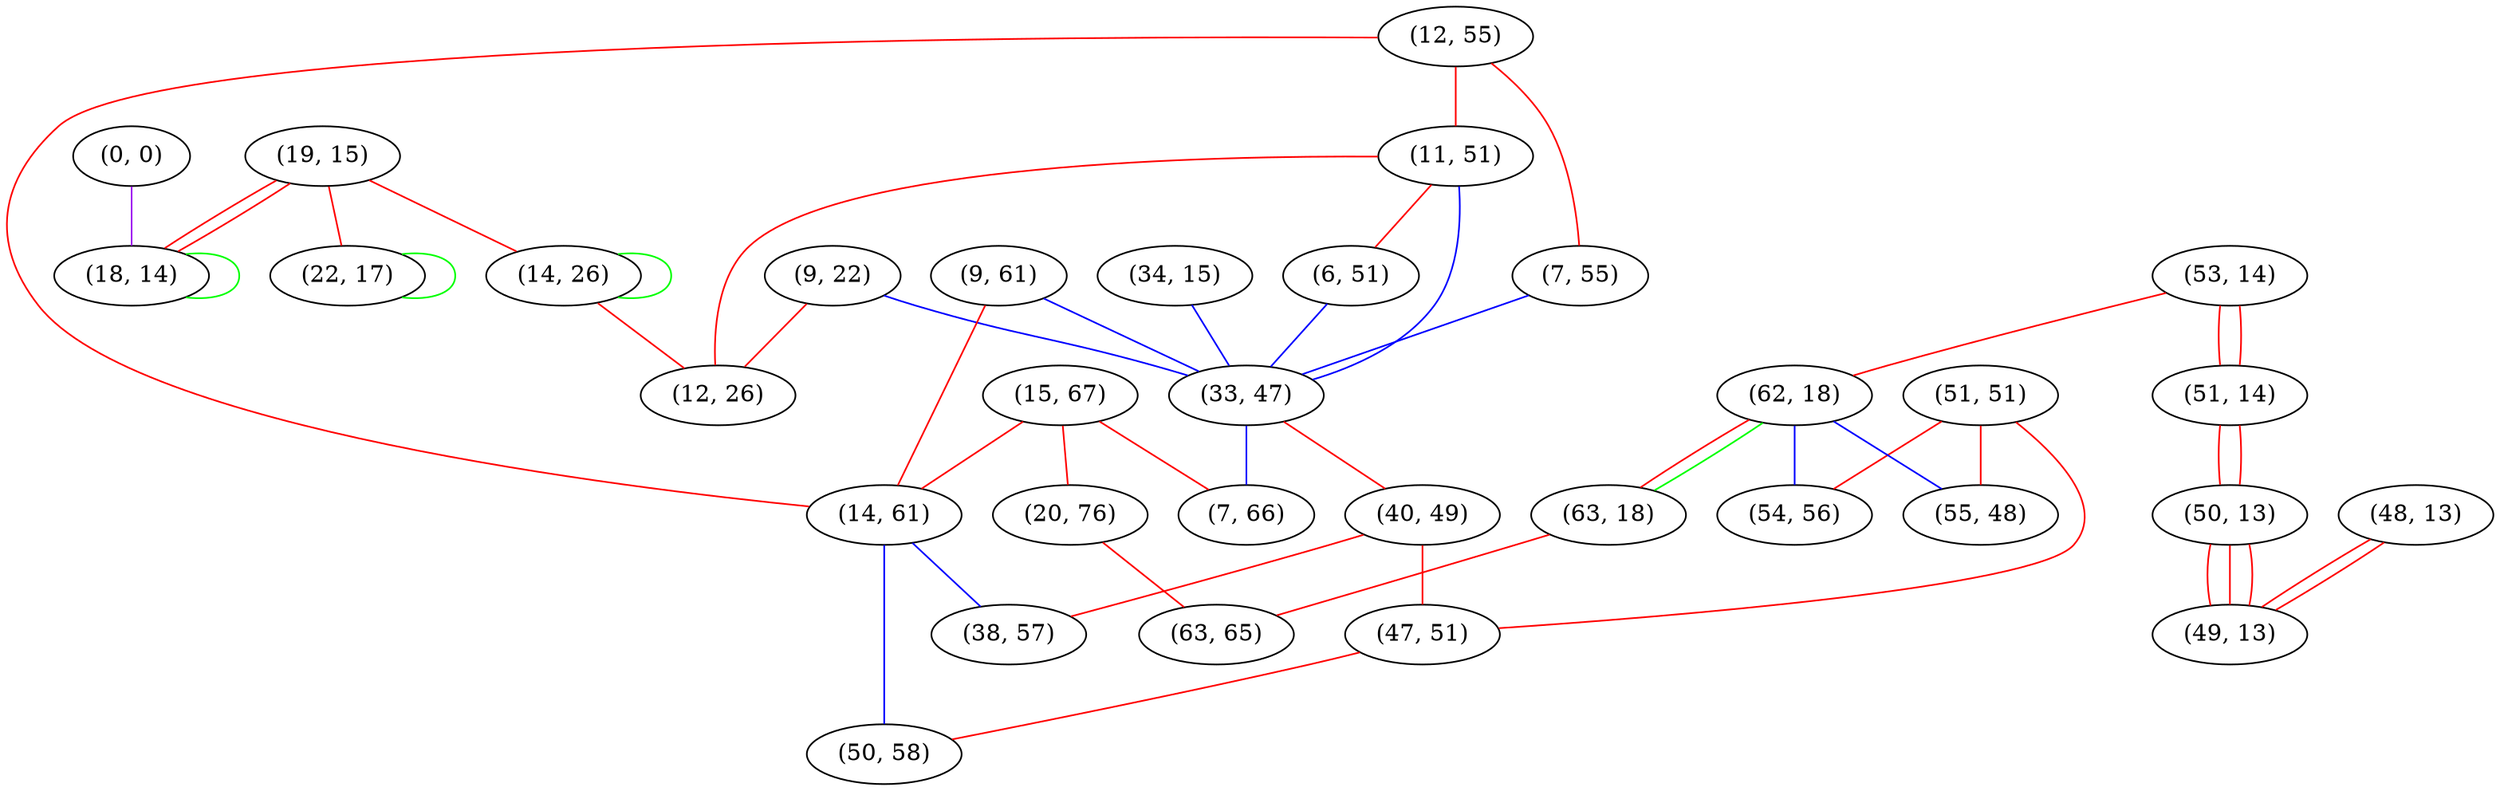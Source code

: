 graph "" {
"(51, 51)";
"(15, 67)";
"(9, 22)";
"(19, 15)";
"(14, 26)";
"(34, 15)";
"(12, 55)";
"(48, 13)";
"(7, 55)";
"(53, 14)";
"(9, 61)";
"(62, 18)";
"(11, 51)";
"(14, 61)";
"(6, 51)";
"(0, 0)";
"(55, 48)";
"(54, 56)";
"(63, 18)";
"(22, 17)";
"(51, 14)";
"(33, 47)";
"(40, 49)";
"(47, 51)";
"(50, 58)";
"(7, 66)";
"(50, 13)";
"(20, 76)";
"(12, 26)";
"(18, 14)";
"(38, 57)";
"(49, 13)";
"(63, 65)";
"(51, 51)" -- "(47, 51)"  [color=red, key=0, weight=1];
"(51, 51)" -- "(55, 48)"  [color=red, key=0, weight=1];
"(51, 51)" -- "(54, 56)"  [color=red, key=0, weight=1];
"(15, 67)" -- "(20, 76)"  [color=red, key=0, weight=1];
"(15, 67)" -- "(7, 66)"  [color=red, key=0, weight=1];
"(15, 67)" -- "(14, 61)"  [color=red, key=0, weight=1];
"(9, 22)" -- "(12, 26)"  [color=red, key=0, weight=1];
"(9, 22)" -- "(33, 47)"  [color=blue, key=0, weight=3];
"(19, 15)" -- "(22, 17)"  [color=red, key=0, weight=1];
"(19, 15)" -- "(14, 26)"  [color=red, key=0, weight=1];
"(19, 15)" -- "(18, 14)"  [color=red, key=0, weight=1];
"(19, 15)" -- "(18, 14)"  [color=red, key=1, weight=1];
"(14, 26)" -- "(12, 26)"  [color=red, key=0, weight=1];
"(14, 26)" -- "(14, 26)"  [color=green, key=0, weight=2];
"(34, 15)" -- "(33, 47)"  [color=blue, key=0, weight=3];
"(12, 55)" -- "(11, 51)"  [color=red, key=0, weight=1];
"(12, 55)" -- "(14, 61)"  [color=red, key=0, weight=1];
"(12, 55)" -- "(7, 55)"  [color=red, key=0, weight=1];
"(48, 13)" -- "(49, 13)"  [color=red, key=0, weight=1];
"(48, 13)" -- "(49, 13)"  [color=red, key=1, weight=1];
"(7, 55)" -- "(33, 47)"  [color=blue, key=0, weight=3];
"(53, 14)" -- "(62, 18)"  [color=red, key=0, weight=1];
"(53, 14)" -- "(51, 14)"  [color=red, key=0, weight=1];
"(53, 14)" -- "(51, 14)"  [color=red, key=1, weight=1];
"(9, 61)" -- "(14, 61)"  [color=red, key=0, weight=1];
"(9, 61)" -- "(33, 47)"  [color=blue, key=0, weight=3];
"(62, 18)" -- "(55, 48)"  [color=blue, key=0, weight=3];
"(62, 18)" -- "(54, 56)"  [color=blue, key=0, weight=3];
"(62, 18)" -- "(63, 18)"  [color=red, key=0, weight=1];
"(62, 18)" -- "(63, 18)"  [color=green, key=1, weight=2];
"(11, 51)" -- "(6, 51)"  [color=red, key=0, weight=1];
"(11, 51)" -- "(12, 26)"  [color=red, key=0, weight=1];
"(11, 51)" -- "(33, 47)"  [color=blue, key=0, weight=3];
"(14, 61)" -- "(50, 58)"  [color=blue, key=0, weight=3];
"(14, 61)" -- "(38, 57)"  [color=blue, key=0, weight=3];
"(6, 51)" -- "(33, 47)"  [color=blue, key=0, weight=3];
"(0, 0)" -- "(18, 14)"  [color=purple, key=0, weight=4];
"(63, 18)" -- "(63, 65)"  [color=red, key=0, weight=1];
"(22, 17)" -- "(22, 17)"  [color=green, key=0, weight=2];
"(51, 14)" -- "(50, 13)"  [color=red, key=0, weight=1];
"(51, 14)" -- "(50, 13)"  [color=red, key=1, weight=1];
"(33, 47)" -- "(40, 49)"  [color=red, key=0, weight=1];
"(33, 47)" -- "(7, 66)"  [color=blue, key=0, weight=3];
"(40, 49)" -- "(47, 51)"  [color=red, key=0, weight=1];
"(40, 49)" -- "(38, 57)"  [color=red, key=0, weight=1];
"(47, 51)" -- "(50, 58)"  [color=red, key=0, weight=1];
"(50, 13)" -- "(49, 13)"  [color=red, key=0, weight=1];
"(50, 13)" -- "(49, 13)"  [color=red, key=1, weight=1];
"(50, 13)" -- "(49, 13)"  [color=red, key=2, weight=1];
"(20, 76)" -- "(63, 65)"  [color=red, key=0, weight=1];
"(18, 14)" -- "(18, 14)"  [color=green, key=0, weight=2];
}
